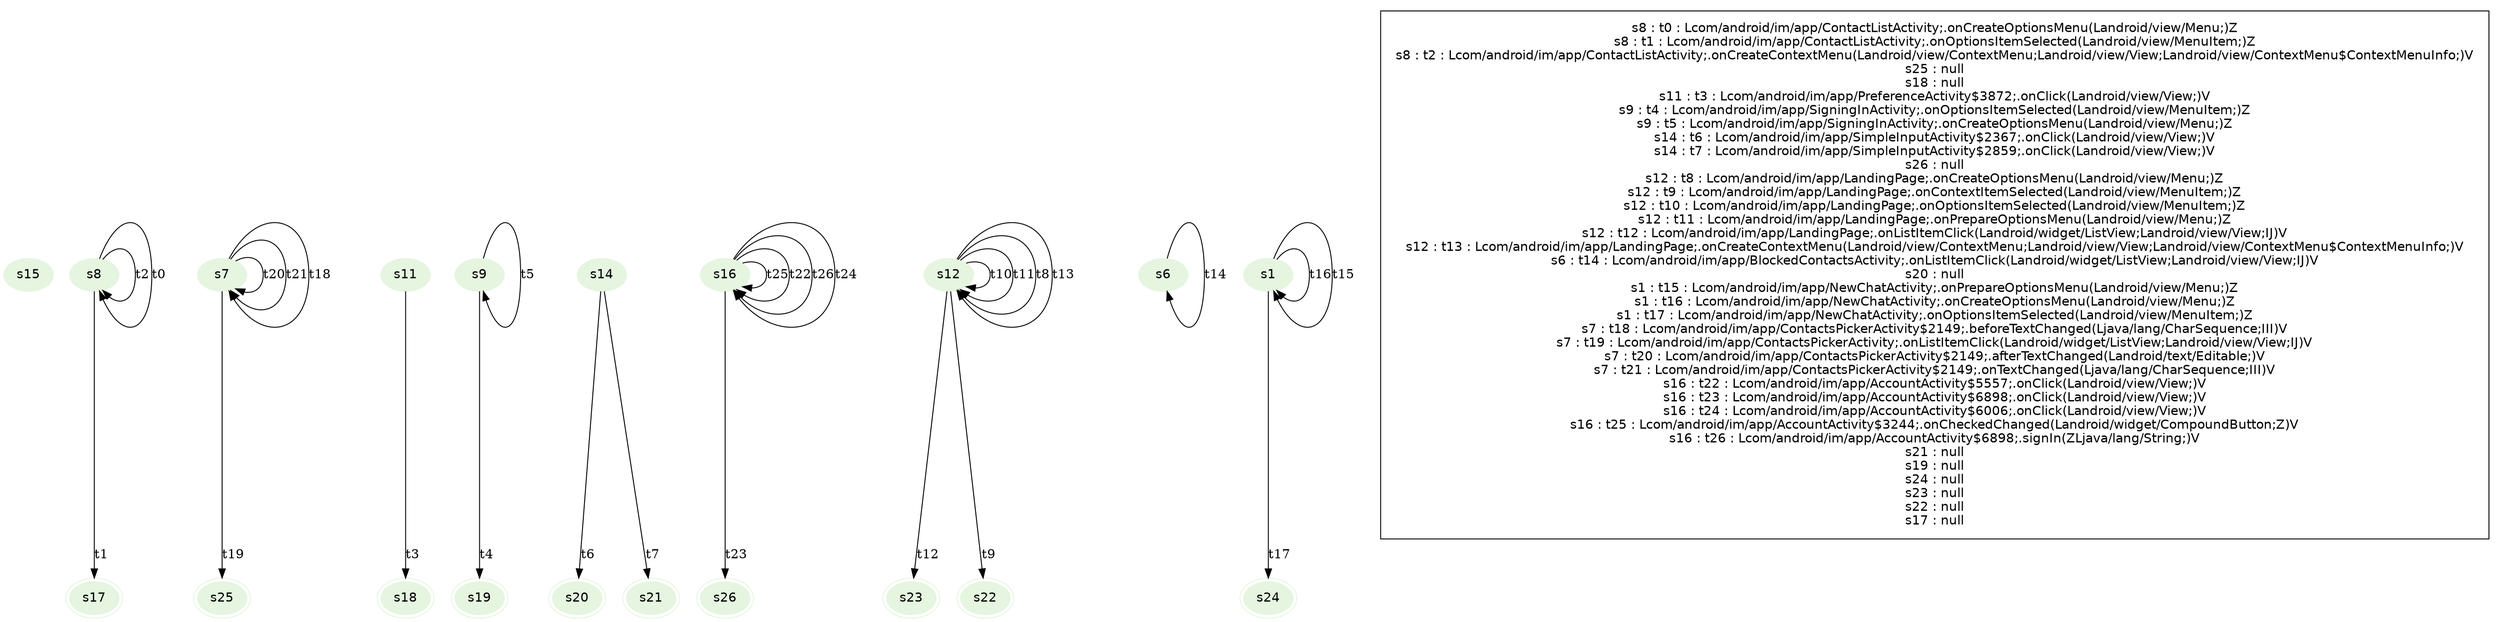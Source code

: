 digraph {
fontname="Helvetica";
node[style=filled, fontname="Helvetica", colorscheme=greens3, color=1];
s15;
s8;
s25[peripheries=2];
s18[peripheries=2];
s11;
s9;
s14;
s26[peripheries=2];
s12;
s6;
s20[peripheries=2];
s1;
s7;
s16;
s21[peripheries=2];
s19[peripheries=2];
s24[peripheries=2];
s23[peripheries=2];
s22[peripheries=2];
s17[peripheries=2];
s8 -> s17[label="t1"];
s8 -> s8[label="t2"];
s7 -> s7[label="t20"];
s16 -> s16[label="t25"];
s11 -> s18[label="t3"];
s14 -> s20[label="t6"];
s1 -> s24[label="t17"];
s16 -> s16[label="t22"];
s12 -> s22[label="t9"];
s12 -> s12[label="t10"];
s7 -> s7[label="t21"];
s12 -> s12[label="t11"];
s7 -> s7[label="t18"];
s14 -> s21[label="t7"];
s6 -> s6[label="t14"];
s12 -> s12[label="t8"];
s9 -> s19[label="t4"];
s16 -> s26[label="t23"];
s16 -> s16[label="t26"];
s1 -> s1[label="t16"];
s12 -> s12[label="t13"];
s8 -> s8[label="t0"];
s12 -> s23[label="t12"];
s1 -> s1[label="t15"];
s16 -> s16[label="t24"];
s7 -> s25[label="t19"];
s9 -> s9[label="t5"];
subgraph cluster_key {
ds[shape=plaintext, style=solid,label="s8 : t0 : Lcom/android/im/app/ContactListActivity;.onCreateOptionsMenu(Landroid/view/Menu;)Z\ns8 : t1 : Lcom/android/im/app/ContactListActivity;.onOptionsItemSelected(Landroid/view/MenuItem;)Z\ns8 : t2 : Lcom/android/im/app/ContactListActivity;.onCreateContextMenu(Landroid/view/ContextMenu;Landroid/view/View;Landroid/view/ContextMenu$ContextMenuInfo;)V\ns25 : null\ns18 : null\ns11 : t3 : Lcom/android/im/app/PreferenceActivity$3872;.onClick(Landroid/view/View;)V\ns9 : t4 : Lcom/android/im/app/SigningInActivity;.onOptionsItemSelected(Landroid/view/MenuItem;)Z\ns9 : t5 : Lcom/android/im/app/SigningInActivity;.onCreateOptionsMenu(Landroid/view/Menu;)Z\ns14 : t6 : Lcom/android/im/app/SimpleInputActivity$2367;.onClick(Landroid/view/View;)V\ns14 : t7 : Lcom/android/im/app/SimpleInputActivity$2859;.onClick(Landroid/view/View;)V\ns26 : null\ns12 : t8 : Lcom/android/im/app/LandingPage;.onCreateOptionsMenu(Landroid/view/Menu;)Z\ns12 : t9 : Lcom/android/im/app/LandingPage;.onContextItemSelected(Landroid/view/MenuItem;)Z\ns12 : t10 : Lcom/android/im/app/LandingPage;.onOptionsItemSelected(Landroid/view/MenuItem;)Z\ns12 : t11 : Lcom/android/im/app/LandingPage;.onPrepareOptionsMenu(Landroid/view/Menu;)Z\ns12 : t12 : Lcom/android/im/app/LandingPage;.onListItemClick(Landroid/widget/ListView;Landroid/view/View;IJ)V\ns12 : t13 : Lcom/android/im/app/LandingPage;.onCreateContextMenu(Landroid/view/ContextMenu;Landroid/view/View;Landroid/view/ContextMenu$ContextMenuInfo;)V\ns6 : t14 : Lcom/android/im/app/BlockedContactsActivity;.onListItemClick(Landroid/widget/ListView;Landroid/view/View;IJ)V\ns20 : null\ns1 : t15 : Lcom/android/im/app/NewChatActivity;.onPrepareOptionsMenu(Landroid/view/Menu;)Z\ns1 : t16 : Lcom/android/im/app/NewChatActivity;.onCreateOptionsMenu(Landroid/view/Menu;)Z\ns1 : t17 : Lcom/android/im/app/NewChatActivity;.onOptionsItemSelected(Landroid/view/MenuItem;)Z\ns7 : t18 : Lcom/android/im/app/ContactsPickerActivity$2149;.beforeTextChanged(Ljava/lang/CharSequence;III)V\ns7 : t19 : Lcom/android/im/app/ContactsPickerActivity;.onListItemClick(Landroid/widget/ListView;Landroid/view/View;IJ)V\ns7 : t20 : Lcom/android/im/app/ContactsPickerActivity$2149;.afterTextChanged(Landroid/text/Editable;)V\ns7 : t21 : Lcom/android/im/app/ContactsPickerActivity$2149;.onTextChanged(Ljava/lang/CharSequence;III)V\ns16 : t22 : Lcom/android/im/app/AccountActivity$5557;.onClick(Landroid/view/View;)V\ns16 : t23 : Lcom/android/im/app/AccountActivity$6898;.onClick(Landroid/view/View;)V\ns16 : t24 : Lcom/android/im/app/AccountActivity$6006;.onClick(Landroid/view/View;)V\ns16 : t25 : Lcom/android/im/app/AccountActivity$3244;.onCheckedChanged(Landroid/widget/CompoundButton;Z)V\ns16 : t26 : Lcom/android/im/app/AccountActivity$6898;.signIn(ZLjava/lang/String;)V\ns21 : null\ns19 : null\ns24 : null\ns23 : null\ns22 : null\ns17 : null\n"];}
}